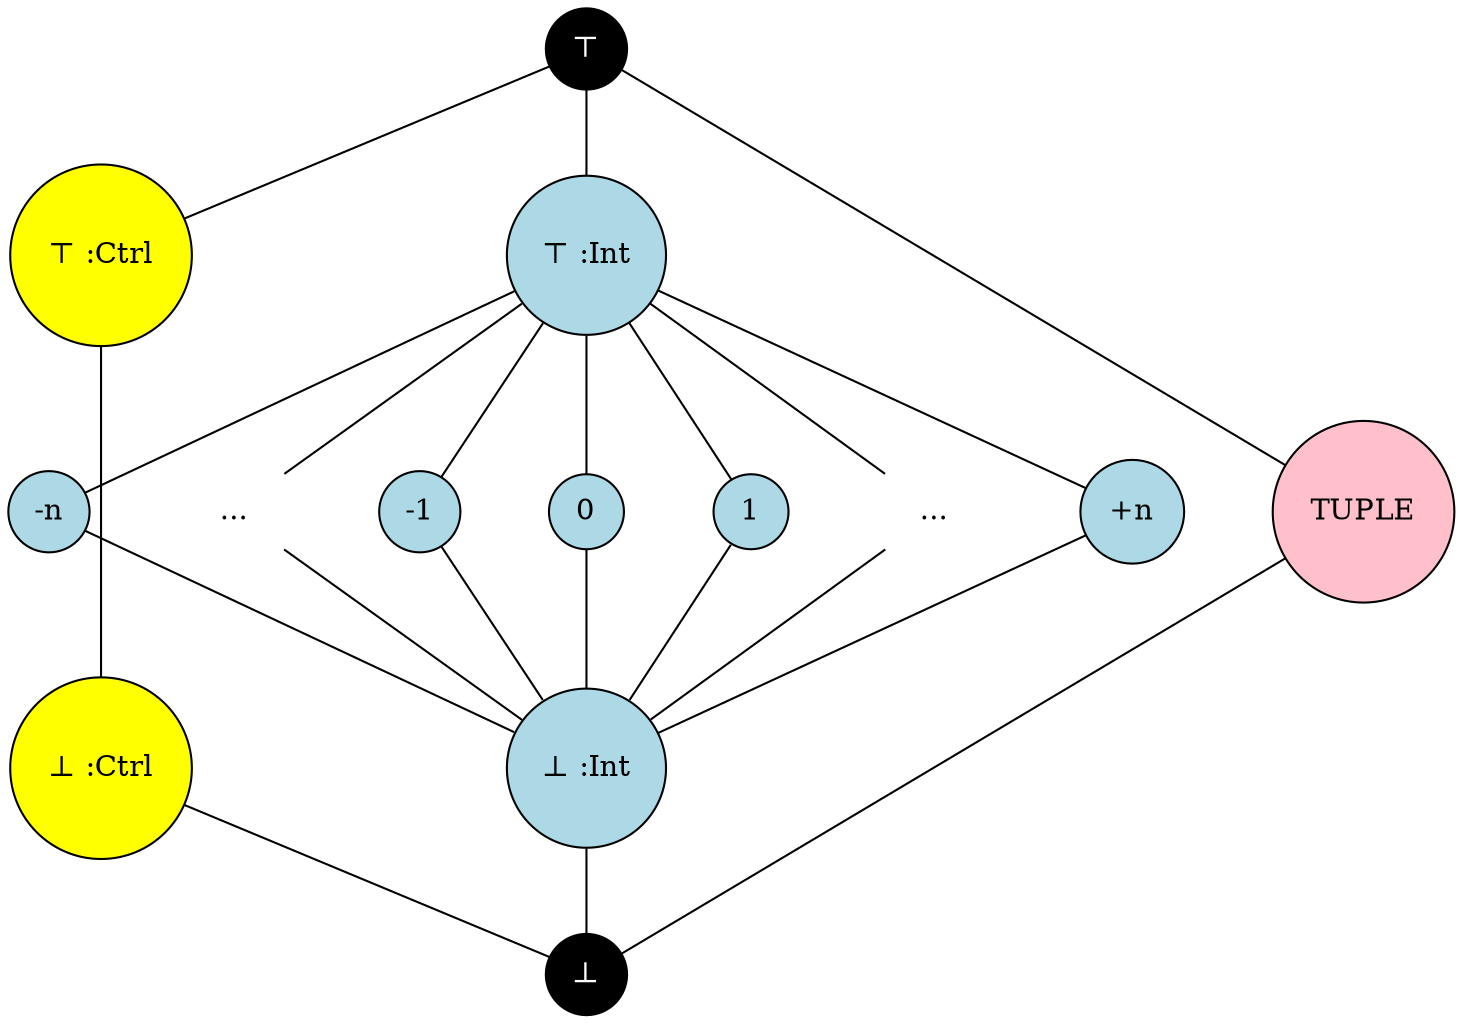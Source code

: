 digraph Lattice {
    // Define nodes
    splines=false;
    node [shape=circle, style=filled, fillcolor=lightblue];
    nodesep=0.6;

    TOP [label="⊤" , fillcolor=black, fontcolor=white];
    BOT [label="⊥", fillcolor=black, fontcolor=white];

    XCTRL [label="⊤ :Ctrl", fillcolor=yellow];
    CTRL  [label="⊥ :Ctrl", fillcolor=yellow];

    INT_TOP [label="⊤ :Int"];
    INT_BOT [label="⊥ :Int"];

    INT_MIN [label="-n"];
    INT_MINUS [label="-1"];
    INT_MINDOTS [label="..." shape=none style=none];
    INT_ZERO [label="0"];
    INT_PLUS [label="1"];
    INT_MAXDOTS [label="..." shape=none style=none];
    INT_MAX [label="+n"];

    TUPLE [label="TUPLE", fillcolor=pink];

    // Define edges
    edge [arrowhead=none];

    TOP         -> INT_TOP;
    INT_TOP     -> INT_MIN;
    INT_TOP     -> INT_MINDOTS;
    INT_TOP     -> INT_MINUS;
    INT_TOP     -> INT_ZERO;
    INT_TOP     -> INT_PLUS;
    INT_TOP     -> INT_MAXDOTS;
    INT_TOP     -> INT_MAX;
    INT_MIN     -> INT_BOT;
    INT_MINDOTS -> INT_BOT;
    INT_MINUS   -> INT_BOT;
    INT_ZERO    -> INT_BOT;
    INT_PLUS    -> INT_BOT;
    INT_MAXDOTS -> INT_BOT;
    INT_MAX     -> INT_BOT;
    INT_BOT     -> BOT;

    INT_MIN -> INT_MINDOTS -> INT_MINUS -> INT_ZERO -> INT_PLUS -> INT_MAXDOTS -> INT_MAX [style=invis];

    TOP   -> TUPLE;
    TUPLE -> BOT;

    TOP   -> XCTRL;
    XCTRL -> CTRL;
    CTRL  -> BOT;

    // Additional customization
    {rank=same; TOP}
    {rank=same; INT_TOP; XCTRL}
    {rank=same; INT_MIN; INT_MINDOTS; INT_MINUS; INT_ZERO; INT_PLUS; INT_MAXDOTS; INT_MAX; TUPLE }
    {rank=same; INT_BOT; CTRL}
    {rank=same; BOT;}
}
